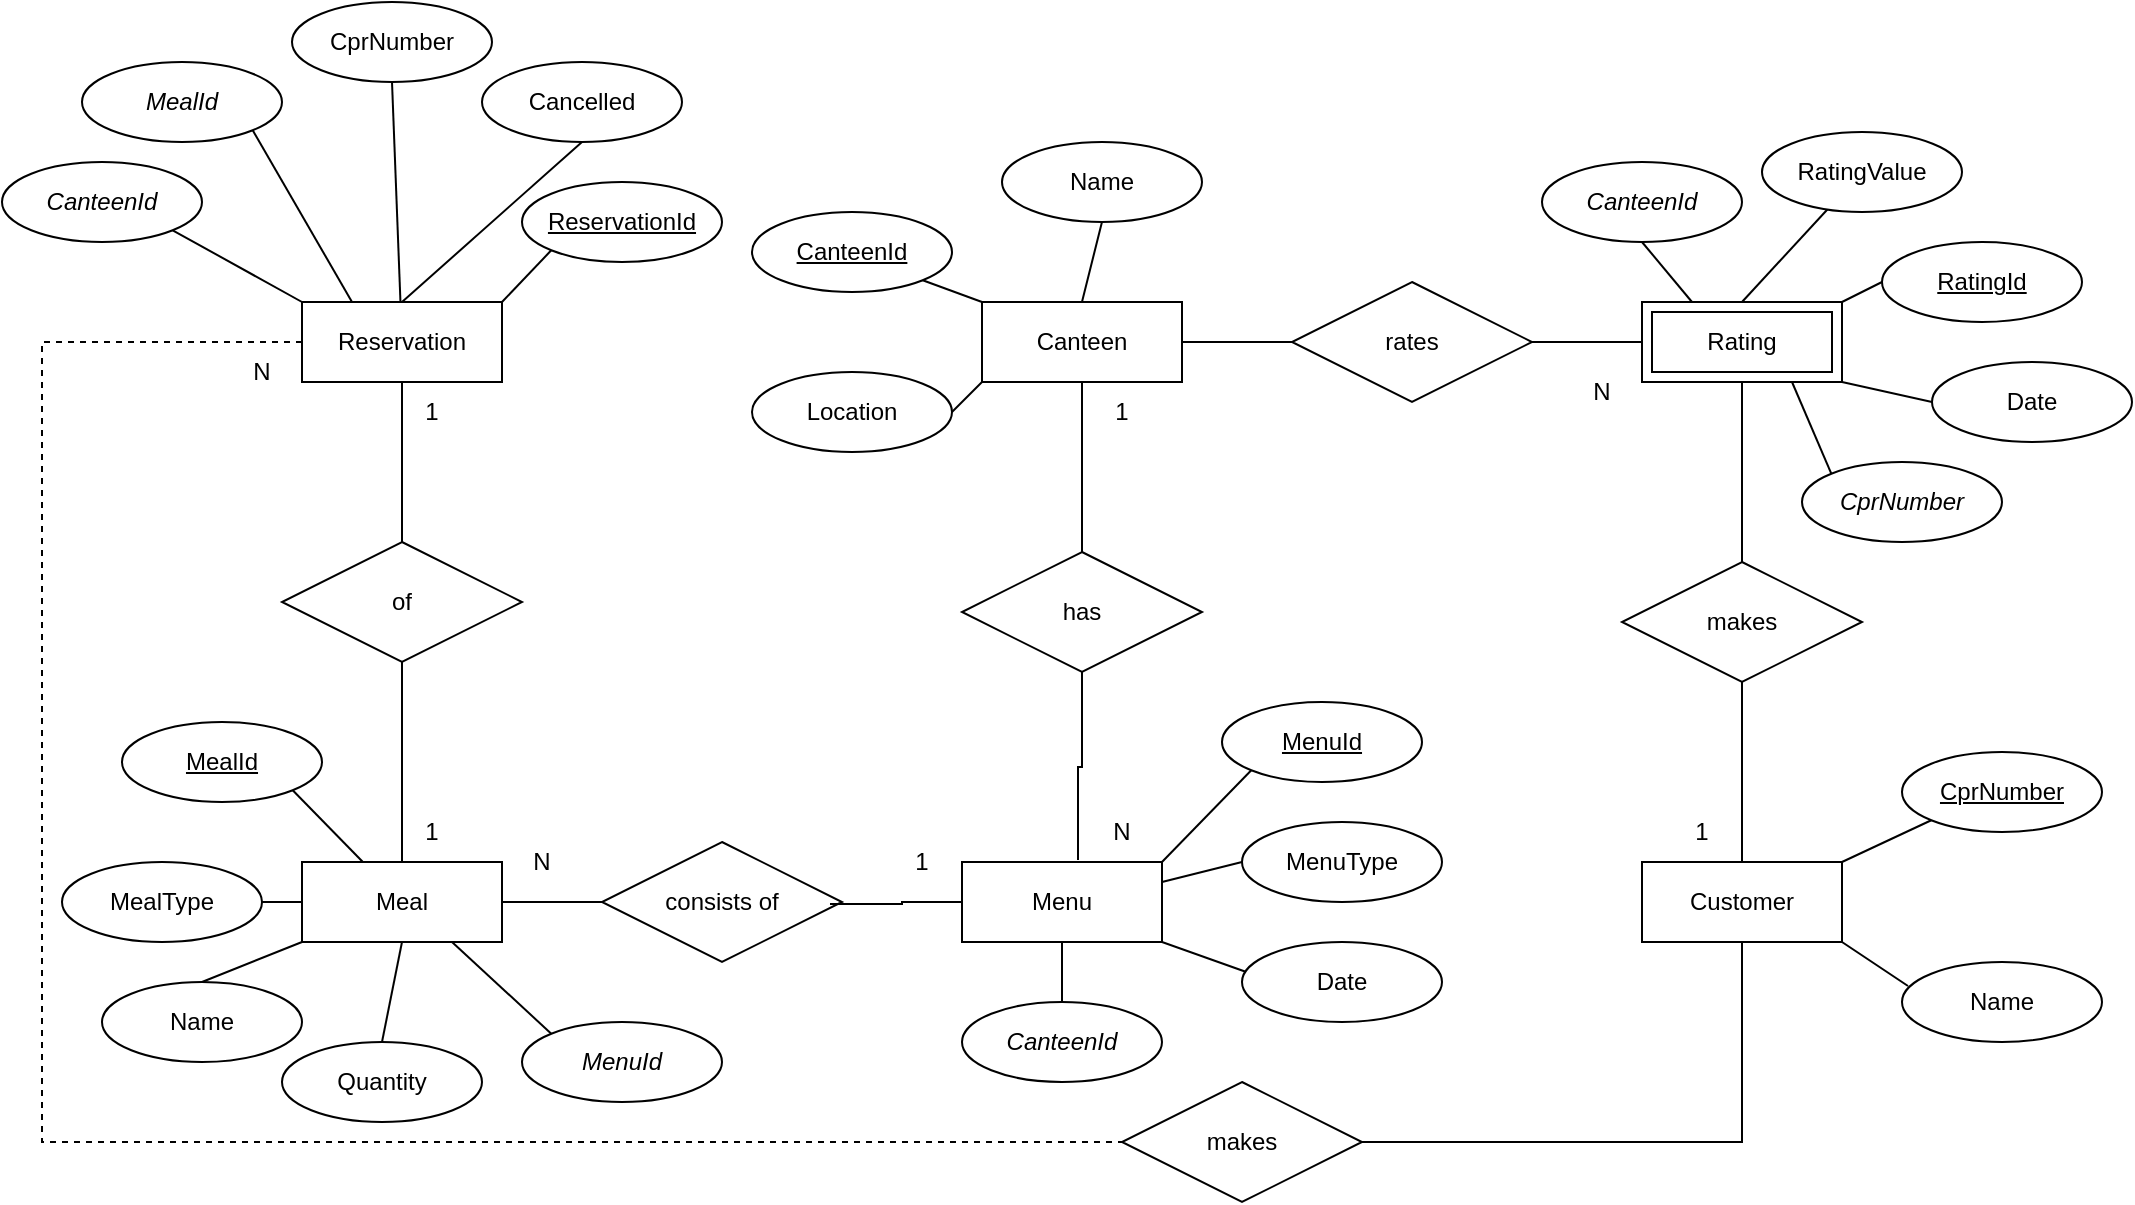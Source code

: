 <mxfile version="21.1.2" type="device">
  <diagram id="CEecbPHvoN-h4jdoS_yV" name="Page-1">
    <mxGraphModel dx="1870" dy="1596" grid="1" gridSize="10" guides="1" tooltips="1" connect="1" arrows="1" fold="1" page="1" pageScale="1" pageWidth="850" pageHeight="1100" math="0" shadow="0">
      <root>
        <mxCell id="0" />
        <mxCell id="1" parent="0" />
        <mxCell id="jRTfwnowuwaPdQkJtHUb-36" style="edgeStyle=orthogonalEdgeStyle;rounded=0;orthogonalLoop=1;jettySize=auto;html=1;endArrow=none;endFill=0;dashed=1;" parent="1" source="jRTfwnowuwaPdQkJtHUb-1" edge="1">
          <mxGeometry relative="1" as="geometry">
            <mxPoint x="-80" y="230" as="targetPoint" />
            <Array as="points">
              <mxPoint x="-620" y="-170" />
              <mxPoint x="-620" y="230" />
            </Array>
          </mxGeometry>
        </mxCell>
        <mxCell id="jRTfwnowuwaPdQkJtHUb-1" value="Reservation" style="whiteSpace=wrap;html=1;align=center;" parent="1" vertex="1">
          <mxGeometry x="-490" y="-190" width="100" height="40" as="geometry" />
        </mxCell>
        <mxCell id="jRTfwnowuwaPdQkJtHUb-2" value="of" style="shape=rhombus;perimeter=rhombusPerimeter;whiteSpace=wrap;html=1;align=center;" parent="1" vertex="1">
          <mxGeometry x="-500" y="-70" width="120" height="60" as="geometry" />
        </mxCell>
        <mxCell id="jRTfwnowuwaPdQkJtHUb-4" value="" style="endArrow=none;html=1;rounded=0;exitX=0.5;exitY=1;exitDx=0;exitDy=0;entryX=0.5;entryY=0;entryDx=0;entryDy=0;endFill=0;" parent="1" source="jRTfwnowuwaPdQkJtHUb-1" target="jRTfwnowuwaPdQkJtHUb-2" edge="1">
          <mxGeometry width="50" height="50" relative="1" as="geometry">
            <mxPoint x="-300" y="-90" as="sourcePoint" />
            <mxPoint x="-250" y="-140" as="targetPoint" />
          </mxGeometry>
        </mxCell>
        <mxCell id="jRTfwnowuwaPdQkJtHUb-5" value="" style="endArrow=none;html=1;rounded=0;exitX=0.5;exitY=1;exitDx=0;exitDy=0;entryX=0.5;entryY=0;entryDx=0;entryDy=0;endFill=0;" parent="1" source="jRTfwnowuwaPdQkJtHUb-2" target="jRTfwnowuwaPdQkJtHUb-6" edge="1">
          <mxGeometry width="50" height="50" relative="1" as="geometry">
            <mxPoint x="-430" y="-140" as="sourcePoint" />
            <mxPoint x="-430" y="-60" as="targetPoint" />
          </mxGeometry>
        </mxCell>
        <mxCell id="jRTfwnowuwaPdQkJtHUb-6" value="Meal" style="whiteSpace=wrap;html=1;align=center;" parent="1" vertex="1">
          <mxGeometry x="-490" y="90" width="100" height="40" as="geometry" />
        </mxCell>
        <mxCell id="jRTfwnowuwaPdQkJtHUb-7" value="CprNumber" style="ellipse;whiteSpace=wrap;html=1;align=center;" parent="1" vertex="1">
          <mxGeometry x="-495" y="-340" width="100" height="40" as="geometry" />
        </mxCell>
        <mxCell id="jRTfwnowuwaPdQkJtHUb-8" value="Cancelled" style="ellipse;whiteSpace=wrap;html=1;align=center;" parent="1" vertex="1">
          <mxGeometry x="-400" y="-310" width="100" height="40" as="geometry" />
        </mxCell>
        <mxCell id="jRTfwnowuwaPdQkJtHUb-32" style="edgeStyle=orthogonalEdgeStyle;rounded=0;orthogonalLoop=1;jettySize=auto;html=1;entryX=0.5;entryY=0;entryDx=0;entryDy=0;endArrow=none;endFill=0;" parent="1" source="jRTfwnowuwaPdQkJtHUb-9" target="jRTfwnowuwaPdQkJtHUb-30" edge="1">
          <mxGeometry relative="1" as="geometry" />
        </mxCell>
        <mxCell id="jRTfwnowuwaPdQkJtHUb-9" value="Canteen" style="whiteSpace=wrap;html=1;align=center;" parent="1" vertex="1">
          <mxGeometry x="-150" y="-190" width="100" height="40" as="geometry" />
        </mxCell>
        <mxCell id="jRTfwnowuwaPdQkJtHUb-11" value="Menu" style="whiteSpace=wrap;html=1;align=center;" parent="1" vertex="1">
          <mxGeometry x="-160" y="90" width="100" height="40" as="geometry" />
        </mxCell>
        <mxCell id="jRTfwnowuwaPdQkJtHUb-18" style="edgeStyle=orthogonalEdgeStyle;rounded=0;orthogonalLoop=1;jettySize=auto;html=1;entryX=1;entryY=0.5;entryDx=0;entryDy=0;endArrow=none;endFill=0;" parent="1" source="jRTfwnowuwaPdQkJtHUb-12" target="jRTfwnowuwaPdQkJtHUb-16" edge="1">
          <mxGeometry relative="1" as="geometry" />
        </mxCell>
        <mxCell id="jRTfwnowuwaPdQkJtHUb-12" value="Rating" style="shape=ext;margin=3;double=1;whiteSpace=wrap;html=1;align=center;" parent="1" vertex="1">
          <mxGeometry x="180" y="-190" width="100" height="40" as="geometry" />
        </mxCell>
        <mxCell id="jRTfwnowuwaPdQkJtHUb-22" style="edgeStyle=orthogonalEdgeStyle;rounded=0;orthogonalLoop=1;jettySize=auto;html=1;entryX=0.5;entryY=1;entryDx=0;entryDy=0;endArrow=none;endFill=0;" parent="1" source="jRTfwnowuwaPdQkJtHUb-13" target="jRTfwnowuwaPdQkJtHUb-19" edge="1">
          <mxGeometry relative="1" as="geometry" />
        </mxCell>
        <mxCell id="jRTfwnowuwaPdQkJtHUb-38" style="edgeStyle=orthogonalEdgeStyle;rounded=0;orthogonalLoop=1;jettySize=auto;html=1;entryX=1;entryY=0.5;entryDx=0;entryDy=0;endArrow=none;endFill=0;" parent="1" source="jRTfwnowuwaPdQkJtHUb-13" target="jRTfwnowuwaPdQkJtHUb-37" edge="1">
          <mxGeometry relative="1" as="geometry">
            <Array as="points">
              <mxPoint x="230" y="230" />
            </Array>
          </mxGeometry>
        </mxCell>
        <mxCell id="jRTfwnowuwaPdQkJtHUb-13" value="Customer" style="whiteSpace=wrap;html=1;align=center;" parent="1" vertex="1">
          <mxGeometry x="180" y="90" width="100" height="40" as="geometry" />
        </mxCell>
        <mxCell id="jRTfwnowuwaPdQkJtHUb-15" value="ReservationId" style="ellipse;whiteSpace=wrap;html=1;align=center;fontStyle=4;" parent="1" vertex="1">
          <mxGeometry x="-380" y="-250" width="100" height="40" as="geometry" />
        </mxCell>
        <mxCell id="jRTfwnowuwaPdQkJtHUb-17" style="edgeStyle=orthogonalEdgeStyle;rounded=0;orthogonalLoop=1;jettySize=auto;html=1;entryX=1;entryY=0.5;entryDx=0;entryDy=0;endArrow=none;endFill=0;" parent="1" source="jRTfwnowuwaPdQkJtHUb-16" target="jRTfwnowuwaPdQkJtHUb-9" edge="1">
          <mxGeometry relative="1" as="geometry" />
        </mxCell>
        <mxCell id="jRTfwnowuwaPdQkJtHUb-16" value="rates" style="shape=rhombus;perimeter=rhombusPerimeter;whiteSpace=wrap;html=1;align=center;" parent="1" vertex="1">
          <mxGeometry x="5" y="-200" width="120" height="60" as="geometry" />
        </mxCell>
        <mxCell id="jRTfwnowuwaPdQkJtHUb-23" style="edgeStyle=orthogonalEdgeStyle;rounded=0;orthogonalLoop=1;jettySize=auto;html=1;entryX=0.5;entryY=1;entryDx=0;entryDy=0;endArrow=none;endFill=0;" parent="1" source="jRTfwnowuwaPdQkJtHUb-19" target="jRTfwnowuwaPdQkJtHUb-12" edge="1">
          <mxGeometry relative="1" as="geometry" />
        </mxCell>
        <mxCell id="jRTfwnowuwaPdQkJtHUb-19" value="makes" style="shape=rhombus;perimeter=rhombusPerimeter;whiteSpace=wrap;html=1;align=center;" parent="1" vertex="1">
          <mxGeometry x="170" y="-60" width="120" height="60" as="geometry" />
        </mxCell>
        <mxCell id="jRTfwnowuwaPdQkJtHUb-27" style="edgeStyle=orthogonalEdgeStyle;rounded=0;orthogonalLoop=1;jettySize=auto;html=1;entryX=1;entryY=0.5;entryDx=0;entryDy=0;endArrow=none;endFill=0;" parent="1" source="jRTfwnowuwaPdQkJtHUb-25" target="jRTfwnowuwaPdQkJtHUb-6" edge="1">
          <mxGeometry relative="1" as="geometry" />
        </mxCell>
        <mxCell id="jRTfwnowuwaPdQkJtHUb-25" value="consists of" style="shape=rhombus;perimeter=rhombusPerimeter;whiteSpace=wrap;html=1;align=center;" parent="1" vertex="1">
          <mxGeometry x="-340" y="80" width="120" height="60" as="geometry" />
        </mxCell>
        <mxCell id="jRTfwnowuwaPdQkJtHUb-26" style="edgeStyle=orthogonalEdgeStyle;rounded=0;orthogonalLoop=1;jettySize=auto;html=1;entryX=0.95;entryY=0.517;entryDx=0;entryDy=0;entryPerimeter=0;exitX=0;exitY=0.5;exitDx=0;exitDy=0;endArrow=none;endFill=0;" parent="1" source="jRTfwnowuwaPdQkJtHUb-11" target="jRTfwnowuwaPdQkJtHUb-25" edge="1">
          <mxGeometry relative="1" as="geometry">
            <mxPoint x="240" y="100" as="sourcePoint" />
            <mxPoint x="240" y="10" as="targetPoint" />
          </mxGeometry>
        </mxCell>
        <mxCell id="jRTfwnowuwaPdQkJtHUb-28" value="N" style="text;html=1;strokeColor=none;fillColor=none;align=center;verticalAlign=middle;whiteSpace=wrap;rounded=0;" parent="1" vertex="1">
          <mxGeometry x="-400" y="75" width="60" height="30" as="geometry" />
        </mxCell>
        <mxCell id="jRTfwnowuwaPdQkJtHUb-29" value="1" style="text;html=1;strokeColor=none;fillColor=none;align=center;verticalAlign=middle;whiteSpace=wrap;rounded=0;" parent="1" vertex="1">
          <mxGeometry x="-210" y="75" width="60" height="30" as="geometry" />
        </mxCell>
        <mxCell id="jRTfwnowuwaPdQkJtHUb-33" style="edgeStyle=orthogonalEdgeStyle;rounded=0;orthogonalLoop=1;jettySize=auto;html=1;entryX=0.58;entryY=-0.025;entryDx=0;entryDy=0;entryPerimeter=0;endArrow=none;endFill=0;" parent="1" source="jRTfwnowuwaPdQkJtHUb-30" target="jRTfwnowuwaPdQkJtHUb-11" edge="1">
          <mxGeometry relative="1" as="geometry" />
        </mxCell>
        <mxCell id="jRTfwnowuwaPdQkJtHUb-30" value="has" style="shape=rhombus;perimeter=rhombusPerimeter;whiteSpace=wrap;html=1;align=center;" parent="1" vertex="1">
          <mxGeometry x="-160" y="-65" width="120" height="60" as="geometry" />
        </mxCell>
        <mxCell id="jRTfwnowuwaPdQkJtHUb-34" value="N" style="text;html=1;strokeColor=none;fillColor=none;align=center;verticalAlign=middle;whiteSpace=wrap;rounded=0;" parent="1" vertex="1">
          <mxGeometry x="-110" y="60" width="60" height="30" as="geometry" />
        </mxCell>
        <mxCell id="jRTfwnowuwaPdQkJtHUb-35" value="1" style="text;html=1;strokeColor=none;fillColor=none;align=center;verticalAlign=middle;whiteSpace=wrap;rounded=0;" parent="1" vertex="1">
          <mxGeometry x="-110" y="-150" width="60" height="30" as="geometry" />
        </mxCell>
        <mxCell id="jRTfwnowuwaPdQkJtHUb-37" value="makes" style="shape=rhombus;perimeter=rhombusPerimeter;whiteSpace=wrap;html=1;align=center;" parent="1" vertex="1">
          <mxGeometry x="-80" y="200" width="120" height="60" as="geometry" />
        </mxCell>
        <mxCell id="jRTfwnowuwaPdQkJtHUb-40" value="Name" style="ellipse;whiteSpace=wrap;html=1;align=center;" parent="1" vertex="1">
          <mxGeometry x="310" y="140" width="100" height="40" as="geometry" />
        </mxCell>
        <mxCell id="jRTfwnowuwaPdQkJtHUb-41" value="" style="endArrow=none;html=1;rounded=0;exitX=0.5;exitY=1;exitDx=0;exitDy=0;endFill=0;" parent="1" source="jRTfwnowuwaPdQkJtHUb-7" target="jRTfwnowuwaPdQkJtHUb-1" edge="1">
          <mxGeometry width="50" height="50" relative="1" as="geometry">
            <mxPoint x="-430" y="-140" as="sourcePoint" />
            <mxPoint x="-430" y="-60" as="targetPoint" />
          </mxGeometry>
        </mxCell>
        <mxCell id="jRTfwnowuwaPdQkJtHUb-42" value="" style="endArrow=none;html=1;rounded=0;exitX=0.5;exitY=1;exitDx=0;exitDy=0;entryX=0.5;entryY=0;entryDx=0;entryDy=0;endFill=0;" parent="1" source="jRTfwnowuwaPdQkJtHUb-8" target="jRTfwnowuwaPdQkJtHUb-1" edge="1">
          <mxGeometry width="50" height="50" relative="1" as="geometry">
            <mxPoint x="-540" y="-200" as="sourcePoint" />
            <mxPoint x="-480" y="-178" as="targetPoint" />
          </mxGeometry>
        </mxCell>
        <mxCell id="jRTfwnowuwaPdQkJtHUb-43" value="" style="endArrow=none;html=1;rounded=0;exitX=0;exitY=1;exitDx=0;exitDy=0;entryX=1;entryY=0;entryDx=0;entryDy=0;endFill=0;" parent="1" source="jRTfwnowuwaPdQkJtHUb-15" target="jRTfwnowuwaPdQkJtHUb-1" edge="1">
          <mxGeometry width="50" height="50" relative="1" as="geometry">
            <mxPoint x="-530" y="-190" as="sourcePoint" />
            <mxPoint x="-470" y="-168" as="targetPoint" />
          </mxGeometry>
        </mxCell>
        <mxCell id="jRTfwnowuwaPdQkJtHUb-44" value="CprNumber" style="ellipse;whiteSpace=wrap;html=1;align=center;fontStyle=4;" parent="1" vertex="1">
          <mxGeometry x="310" y="35" width="100" height="40" as="geometry" />
        </mxCell>
        <mxCell id="jRTfwnowuwaPdQkJtHUb-47" value="" style="endArrow=none;html=1;rounded=0;exitX=0;exitY=1;exitDx=0;exitDy=0;entryX=1;entryY=0;entryDx=0;entryDy=0;endFill=0;" parent="1" source="jRTfwnowuwaPdQkJtHUb-44" target="jRTfwnowuwaPdQkJtHUb-13" edge="1">
          <mxGeometry width="50" height="50" relative="1" as="geometry">
            <mxPoint x="-355" y="-206" as="sourcePoint" />
            <mxPoint x="-380" y="-180" as="targetPoint" />
          </mxGeometry>
        </mxCell>
        <mxCell id="jRTfwnowuwaPdQkJtHUb-48" value="" style="endArrow=none;html=1;rounded=0;exitX=0.03;exitY=0.3;exitDx=0;exitDy=0;entryX=1;entryY=1;entryDx=0;entryDy=0;exitPerimeter=0;endFill=0;" parent="1" source="jRTfwnowuwaPdQkJtHUb-40" target="jRTfwnowuwaPdQkJtHUb-13" edge="1">
          <mxGeometry width="50" height="50" relative="1" as="geometry">
            <mxPoint x="335" y="79" as="sourcePoint" />
            <mxPoint x="290" y="100" as="targetPoint" />
          </mxGeometry>
        </mxCell>
        <mxCell id="jRTfwnowuwaPdQkJtHUb-49" value="MenuId" style="ellipse;whiteSpace=wrap;html=1;align=center;fontStyle=4;" parent="1" vertex="1">
          <mxGeometry x="-30" y="10" width="100" height="40" as="geometry" />
        </mxCell>
        <mxCell id="jRTfwnowuwaPdQkJtHUb-50" value="MenuType" style="ellipse;whiteSpace=wrap;html=1;align=center;" parent="1" vertex="1">
          <mxGeometry x="-20" y="70" width="100" height="40" as="geometry" />
        </mxCell>
        <mxCell id="jRTfwnowuwaPdQkJtHUb-53" value="" style="endArrow=none;html=1;rounded=0;exitX=0;exitY=1;exitDx=0;exitDy=0;entryX=1;entryY=0;entryDx=0;entryDy=0;endFill=0;" parent="1" source="jRTfwnowuwaPdQkJtHUb-49" target="jRTfwnowuwaPdQkJtHUb-11" edge="1">
          <mxGeometry width="50" height="50" relative="1" as="geometry">
            <mxPoint x="335" y="79" as="sourcePoint" />
            <mxPoint x="290" y="100" as="targetPoint" />
          </mxGeometry>
        </mxCell>
        <mxCell id="jRTfwnowuwaPdQkJtHUb-54" value="" style="endArrow=none;html=1;rounded=0;exitX=0;exitY=0.5;exitDx=0;exitDy=0;entryX=1;entryY=0.25;entryDx=0;entryDy=0;endFill=0;" parent="1" source="jRTfwnowuwaPdQkJtHUb-50" target="jRTfwnowuwaPdQkJtHUb-11" edge="1">
          <mxGeometry width="50" height="50" relative="1" as="geometry">
            <mxPoint x="-5" y="54" as="sourcePoint" />
            <mxPoint x="-50" y="100" as="targetPoint" />
          </mxGeometry>
        </mxCell>
        <mxCell id="jRTfwnowuwaPdQkJtHUb-55" value="" style="endArrow=none;html=1;rounded=0;exitX=0;exitY=0;exitDx=0;exitDy=0;entryX=1;entryY=1;entryDx=0;entryDy=0;endFill=0;" parent="1" target="jRTfwnowuwaPdQkJtHUb-11" edge="1">
          <mxGeometry width="50" height="50" relative="1" as="geometry">
            <mxPoint x="-15.355" y="145.858" as="sourcePoint" />
            <mxPoint x="-40" y="110" as="targetPoint" />
          </mxGeometry>
        </mxCell>
        <mxCell id="jRTfwnowuwaPdQkJtHUb-57" value="RatingId" style="ellipse;whiteSpace=wrap;html=1;align=center;fontStyle=4;" parent="1" vertex="1">
          <mxGeometry x="300" y="-220" width="100" height="40" as="geometry" />
        </mxCell>
        <mxCell id="jRTfwnowuwaPdQkJtHUb-60" style="rounded=0;orthogonalLoop=1;jettySize=auto;html=1;entryX=0.5;entryY=0;entryDx=0;entryDy=0;endArrow=none;endFill=0;" parent="1" source="jRTfwnowuwaPdQkJtHUb-59" target="jRTfwnowuwaPdQkJtHUb-12" edge="1">
          <mxGeometry relative="1" as="geometry" />
        </mxCell>
        <mxCell id="jRTfwnowuwaPdQkJtHUb-59" value="RatingValue" style="ellipse;whiteSpace=wrap;html=1;align=center;" parent="1" vertex="1">
          <mxGeometry x="240" y="-275" width="100" height="40" as="geometry" />
        </mxCell>
        <mxCell id="jRTfwnowuwaPdQkJtHUb-62" value="" style="endArrow=none;html=1;rounded=0;exitX=0;exitY=0.5;exitDx=0;exitDy=0;entryX=1;entryY=0;entryDx=0;entryDy=0;endFill=0;" parent="1" source="jRTfwnowuwaPdQkJtHUb-57" target="jRTfwnowuwaPdQkJtHUb-12" edge="1">
          <mxGeometry width="50" height="50" relative="1" as="geometry">
            <mxPoint x="335" y="79" as="sourcePoint" />
            <mxPoint x="290" y="100" as="targetPoint" />
          </mxGeometry>
        </mxCell>
        <mxCell id="jRTfwnowuwaPdQkJtHUb-63" value="Date" style="ellipse;whiteSpace=wrap;html=1;align=center;" parent="1" vertex="1">
          <mxGeometry x="-20" y="130" width="100" height="40" as="geometry" />
        </mxCell>
        <mxCell id="jRTfwnowuwaPdQkJtHUb-64" value="MealId" style="ellipse;whiteSpace=wrap;html=1;align=center;fontStyle=4;" parent="1" vertex="1">
          <mxGeometry x="-580" y="20" width="100" height="40" as="geometry" />
        </mxCell>
        <mxCell id="jRTfwnowuwaPdQkJtHUb-65" value="MealType" style="ellipse;whiteSpace=wrap;html=1;align=center;" parent="1" vertex="1">
          <mxGeometry x="-610" y="90" width="100" height="40" as="geometry" />
        </mxCell>
        <mxCell id="jRTfwnowuwaPdQkJtHUb-66" value="Name" style="ellipse;whiteSpace=wrap;html=1;align=center;" parent="1" vertex="1">
          <mxGeometry x="-590" y="150" width="100" height="40" as="geometry" />
        </mxCell>
        <mxCell id="jRTfwnowuwaPdQkJtHUb-67" value="Quantity" style="ellipse;whiteSpace=wrap;html=1;align=center;" parent="1" vertex="1">
          <mxGeometry x="-500" y="180" width="100" height="40" as="geometry" />
        </mxCell>
        <mxCell id="jRTfwnowuwaPdQkJtHUb-68" value="" style="endArrow=none;html=1;rounded=0;exitX=0.5;exitY=0;exitDx=0;exitDy=0;entryX=0.5;entryY=1;entryDx=0;entryDy=0;endFill=0;" parent="1" source="jRTfwnowuwaPdQkJtHUb-67" target="jRTfwnowuwaPdQkJtHUb-6" edge="1">
          <mxGeometry width="50" height="50" relative="1" as="geometry">
            <mxPoint x="-355" y="-206" as="sourcePoint" />
            <mxPoint x="-380" y="-180" as="targetPoint" />
          </mxGeometry>
        </mxCell>
        <mxCell id="jRTfwnowuwaPdQkJtHUb-69" value="" style="endArrow=none;html=1;rounded=0;exitX=0.5;exitY=0;exitDx=0;exitDy=0;entryX=0;entryY=1;entryDx=0;entryDy=0;endFill=0;" parent="1" source="jRTfwnowuwaPdQkJtHUb-66" target="jRTfwnowuwaPdQkJtHUb-6" edge="1">
          <mxGeometry width="50" height="50" relative="1" as="geometry">
            <mxPoint x="-390" y="170" as="sourcePoint" />
            <mxPoint x="-430" y="140" as="targetPoint" />
          </mxGeometry>
        </mxCell>
        <mxCell id="jRTfwnowuwaPdQkJtHUb-70" value="" style="endArrow=none;html=1;rounded=0;exitX=1;exitY=0.5;exitDx=0;exitDy=0;entryX=0;entryY=0.5;entryDx=0;entryDy=0;endFill=0;" parent="1" source="jRTfwnowuwaPdQkJtHUb-65" target="jRTfwnowuwaPdQkJtHUb-6" edge="1">
          <mxGeometry width="50" height="50" relative="1" as="geometry">
            <mxPoint x="-520" y="170" as="sourcePoint" />
            <mxPoint x="-480" y="140" as="targetPoint" />
          </mxGeometry>
        </mxCell>
        <mxCell id="jRTfwnowuwaPdQkJtHUb-71" value="" style="endArrow=none;html=1;rounded=0;exitX=1;exitY=1;exitDx=0;exitDy=0;endFill=0;" parent="1" source="jRTfwnowuwaPdQkJtHUb-64" target="jRTfwnowuwaPdQkJtHUb-6" edge="1">
          <mxGeometry width="50" height="50" relative="1" as="geometry">
            <mxPoint x="-520" y="170" as="sourcePoint" />
            <mxPoint x="-480" y="140" as="targetPoint" />
          </mxGeometry>
        </mxCell>
        <mxCell id="jRTfwnowuwaPdQkJtHUb-72" value="Name" style="ellipse;whiteSpace=wrap;html=1;align=center;" parent="1" vertex="1">
          <mxGeometry x="-140" y="-270" width="100" height="40" as="geometry" />
        </mxCell>
        <mxCell id="jRTfwnowuwaPdQkJtHUb-73" value="CanteenId" style="ellipse;whiteSpace=wrap;html=1;align=center;fontStyle=4;" parent="1" vertex="1">
          <mxGeometry x="-265" y="-235" width="100" height="40" as="geometry" />
        </mxCell>
        <mxCell id="jRTfwnowuwaPdQkJtHUb-74" value="Location" style="ellipse;whiteSpace=wrap;html=1;align=center;" parent="1" vertex="1">
          <mxGeometry x="-265" y="-155" width="100" height="40" as="geometry" />
        </mxCell>
        <mxCell id="jRTfwnowuwaPdQkJtHUb-75" value="" style="endArrow=none;html=1;rounded=0;exitX=0.5;exitY=1;exitDx=0;exitDy=0;entryX=0.5;entryY=0;entryDx=0;entryDy=0;endFill=0;" parent="1" source="jRTfwnowuwaPdQkJtHUb-72" target="jRTfwnowuwaPdQkJtHUb-9" edge="1">
          <mxGeometry width="50" height="50" relative="1" as="geometry">
            <mxPoint x="-355" y="-206" as="sourcePoint" />
            <mxPoint x="-380" y="-180" as="targetPoint" />
          </mxGeometry>
        </mxCell>
        <mxCell id="jRTfwnowuwaPdQkJtHUb-77" value="" style="endArrow=none;html=1;rounded=0;exitX=1;exitY=1;exitDx=0;exitDy=0;entryX=0;entryY=0;entryDx=0;entryDy=0;endFill=0;" parent="1" source="jRTfwnowuwaPdQkJtHUb-73" target="jRTfwnowuwaPdQkJtHUb-9" edge="1">
          <mxGeometry width="50" height="50" relative="1" as="geometry">
            <mxPoint x="-80" y="-220" as="sourcePoint" />
            <mxPoint x="-90" y="-180" as="targetPoint" />
          </mxGeometry>
        </mxCell>
        <mxCell id="jRTfwnowuwaPdQkJtHUb-78" value="" style="endArrow=none;html=1;rounded=0;exitX=1;exitY=0.5;exitDx=0;exitDy=0;entryX=0;entryY=1;entryDx=0;entryDy=0;endFill=0;" parent="1" source="jRTfwnowuwaPdQkJtHUb-74" target="jRTfwnowuwaPdQkJtHUb-9" edge="1">
          <mxGeometry width="50" height="50" relative="1" as="geometry">
            <mxPoint x="-170" y="-191" as="sourcePoint" />
            <mxPoint x="-140" y="-180" as="targetPoint" />
          </mxGeometry>
        </mxCell>
        <mxCell id="jRTfwnowuwaPdQkJtHUb-79" value="1" style="text;html=1;strokeColor=none;fillColor=none;align=center;verticalAlign=middle;whiteSpace=wrap;rounded=0;" parent="1" vertex="1">
          <mxGeometry x="180" y="60" width="60" height="30" as="geometry" />
        </mxCell>
        <mxCell id="jRTfwnowuwaPdQkJtHUb-80" value="N" style="text;html=1;strokeColor=none;fillColor=none;align=center;verticalAlign=middle;whiteSpace=wrap;rounded=0;" parent="1" vertex="1">
          <mxGeometry x="-540" y="-170" width="60" height="30" as="geometry" />
        </mxCell>
        <mxCell id="jRTfwnowuwaPdQkJtHUb-81" value="1" style="text;html=1;strokeColor=none;fillColor=none;align=center;verticalAlign=middle;whiteSpace=wrap;rounded=0;" parent="1" vertex="1">
          <mxGeometry x="-455" y="-150" width="60" height="30" as="geometry" />
        </mxCell>
        <mxCell id="jRTfwnowuwaPdQkJtHUb-82" value="1" style="text;html=1;strokeColor=none;fillColor=none;align=center;verticalAlign=middle;whiteSpace=wrap;rounded=0;" parent="1" vertex="1">
          <mxGeometry x="-455" y="60" width="60" height="30" as="geometry" />
        </mxCell>
        <mxCell id="jRTfwnowuwaPdQkJtHUb-83" value="N" style="text;html=1;strokeColor=none;fillColor=none;align=center;verticalAlign=middle;whiteSpace=wrap;rounded=0;" parent="1" vertex="1">
          <mxGeometry x="130" y="-160" width="60" height="30" as="geometry" />
        </mxCell>
        <mxCell id="hrUp5E8N3voFPZrC9GpW-1" value="&lt;i&gt;CanteenId&lt;/i&gt;" style="ellipse;whiteSpace=wrap;html=1;align=center;" parent="1" vertex="1">
          <mxGeometry x="-160" y="160" width="100" height="40" as="geometry" />
        </mxCell>
        <mxCell id="hrUp5E8N3voFPZrC9GpW-2" value="" style="endArrow=none;html=1;rounded=0;exitX=0.5;exitY=0;exitDx=0;exitDy=0;entryX=0.5;entryY=1;entryDx=0;entryDy=0;endFill=0;" parent="1" source="hrUp5E8N3voFPZrC9GpW-1" target="jRTfwnowuwaPdQkJtHUb-11" edge="1">
          <mxGeometry width="50" height="50" relative="1" as="geometry">
            <mxPoint x="-5.355" y="155.858" as="sourcePoint" />
            <mxPoint x="-50" y="140" as="targetPoint" />
          </mxGeometry>
        </mxCell>
        <mxCell id="hrUp5E8N3voFPZrC9GpW-3" value="&lt;i&gt;MenuId&lt;/i&gt;" style="ellipse;whiteSpace=wrap;html=1;align=center;" parent="1" vertex="1">
          <mxGeometry x="-380" y="170" width="100" height="40" as="geometry" />
        </mxCell>
        <mxCell id="hrUp5E8N3voFPZrC9GpW-4" value="" style="endArrow=none;html=1;rounded=0;exitX=0;exitY=0;exitDx=0;exitDy=0;entryX=0.75;entryY=1;entryDx=0;entryDy=0;endFill=0;" parent="1" source="hrUp5E8N3voFPZrC9GpW-3" target="jRTfwnowuwaPdQkJtHUb-6" edge="1">
          <mxGeometry width="50" height="50" relative="1" as="geometry">
            <mxPoint x="-440" y="190" as="sourcePoint" />
            <mxPoint x="-430" y="140" as="targetPoint" />
          </mxGeometry>
        </mxCell>
        <mxCell id="hrUp5E8N3voFPZrC9GpW-6" value="&lt;i&gt;MealId&lt;/i&gt;" style="ellipse;whiteSpace=wrap;html=1;align=center;" parent="1" vertex="1">
          <mxGeometry x="-600" y="-310" width="100" height="40" as="geometry" />
        </mxCell>
        <mxCell id="hrUp5E8N3voFPZrC9GpW-7" value="&lt;i&gt;CanteenId&lt;/i&gt;" style="ellipse;whiteSpace=wrap;html=1;align=center;" parent="1" vertex="1">
          <mxGeometry x="-640" y="-260" width="100" height="40" as="geometry" />
        </mxCell>
        <mxCell id="hrUp5E8N3voFPZrC9GpW-8" value="" style="endArrow=none;html=1;rounded=0;exitX=1;exitY=1;exitDx=0;exitDy=0;entryX=0.25;entryY=0;entryDx=0;entryDy=0;endFill=0;" parent="1" source="hrUp5E8N3voFPZrC9GpW-6" target="jRTfwnowuwaPdQkJtHUb-1" edge="1">
          <mxGeometry width="50" height="50" relative="1" as="geometry">
            <mxPoint x="-435" y="-290" as="sourcePoint" />
            <mxPoint x="-431" y="-180" as="targetPoint" />
          </mxGeometry>
        </mxCell>
        <mxCell id="hrUp5E8N3voFPZrC9GpW-9" value="" style="endArrow=none;html=1;rounded=0;exitX=1;exitY=1;exitDx=0;exitDy=0;entryX=0;entryY=0;entryDx=0;entryDy=0;endFill=0;" parent="1" source="hrUp5E8N3voFPZrC9GpW-7" target="jRTfwnowuwaPdQkJtHUb-1" edge="1">
          <mxGeometry width="50" height="50" relative="1" as="geometry">
            <mxPoint x="-425" y="-280" as="sourcePoint" />
            <mxPoint x="-421" y="-170" as="targetPoint" />
          </mxGeometry>
        </mxCell>
        <mxCell id="hrUp5E8N3voFPZrC9GpW-10" value="&lt;i&gt;CanteenId&lt;/i&gt;" style="ellipse;whiteSpace=wrap;html=1;align=center;" parent="1" vertex="1">
          <mxGeometry x="130" y="-260" width="100" height="40" as="geometry" />
        </mxCell>
        <mxCell id="hrUp5E8N3voFPZrC9GpW-11" value="&lt;i&gt;CprNumber&lt;/i&gt;" style="ellipse;whiteSpace=wrap;html=1;align=center;" parent="1" vertex="1">
          <mxGeometry x="260" y="-110" width="100" height="40" as="geometry" />
        </mxCell>
        <mxCell id="hrUp5E8N3voFPZrC9GpW-12" value="Date" style="ellipse;whiteSpace=wrap;html=1;align=center;" parent="1" vertex="1">
          <mxGeometry x="325" y="-160" width="100" height="40" as="geometry" />
        </mxCell>
        <mxCell id="hrUp5E8N3voFPZrC9GpW-13" style="rounded=0;orthogonalLoop=1;jettySize=auto;html=1;entryX=0.25;entryY=0;entryDx=0;entryDy=0;exitX=0.5;exitY=1;exitDx=0;exitDy=0;endArrow=none;endFill=0;" parent="1" source="hrUp5E8N3voFPZrC9GpW-10" target="jRTfwnowuwaPdQkJtHUb-12" edge="1">
          <mxGeometry relative="1" as="geometry">
            <mxPoint x="282" y="-226" as="sourcePoint" />
            <mxPoint x="240" y="-180" as="targetPoint" />
          </mxGeometry>
        </mxCell>
        <mxCell id="hrUp5E8N3voFPZrC9GpW-14" style="rounded=0;orthogonalLoop=1;jettySize=auto;html=1;entryX=1;entryY=1;entryDx=0;entryDy=0;exitX=0;exitY=0.5;exitDx=0;exitDy=0;endArrow=none;endFill=0;" parent="1" source="hrUp5E8N3voFPZrC9GpW-12" target="jRTfwnowuwaPdQkJtHUb-12" edge="1">
          <mxGeometry relative="1" as="geometry">
            <mxPoint x="292" y="-216" as="sourcePoint" />
            <mxPoint x="250" y="-170" as="targetPoint" />
          </mxGeometry>
        </mxCell>
        <mxCell id="hrUp5E8N3voFPZrC9GpW-15" style="rounded=0;orthogonalLoop=1;jettySize=auto;html=1;entryX=0.75;entryY=1;entryDx=0;entryDy=0;exitX=0;exitY=0;exitDx=0;exitDy=0;endArrow=none;endFill=0;" parent="1" source="hrUp5E8N3voFPZrC9GpW-11" target="jRTfwnowuwaPdQkJtHUb-12" edge="1">
          <mxGeometry relative="1" as="geometry">
            <mxPoint x="302" y="-206" as="sourcePoint" />
            <mxPoint x="260" y="-160" as="targetPoint" />
          </mxGeometry>
        </mxCell>
      </root>
    </mxGraphModel>
  </diagram>
</mxfile>
